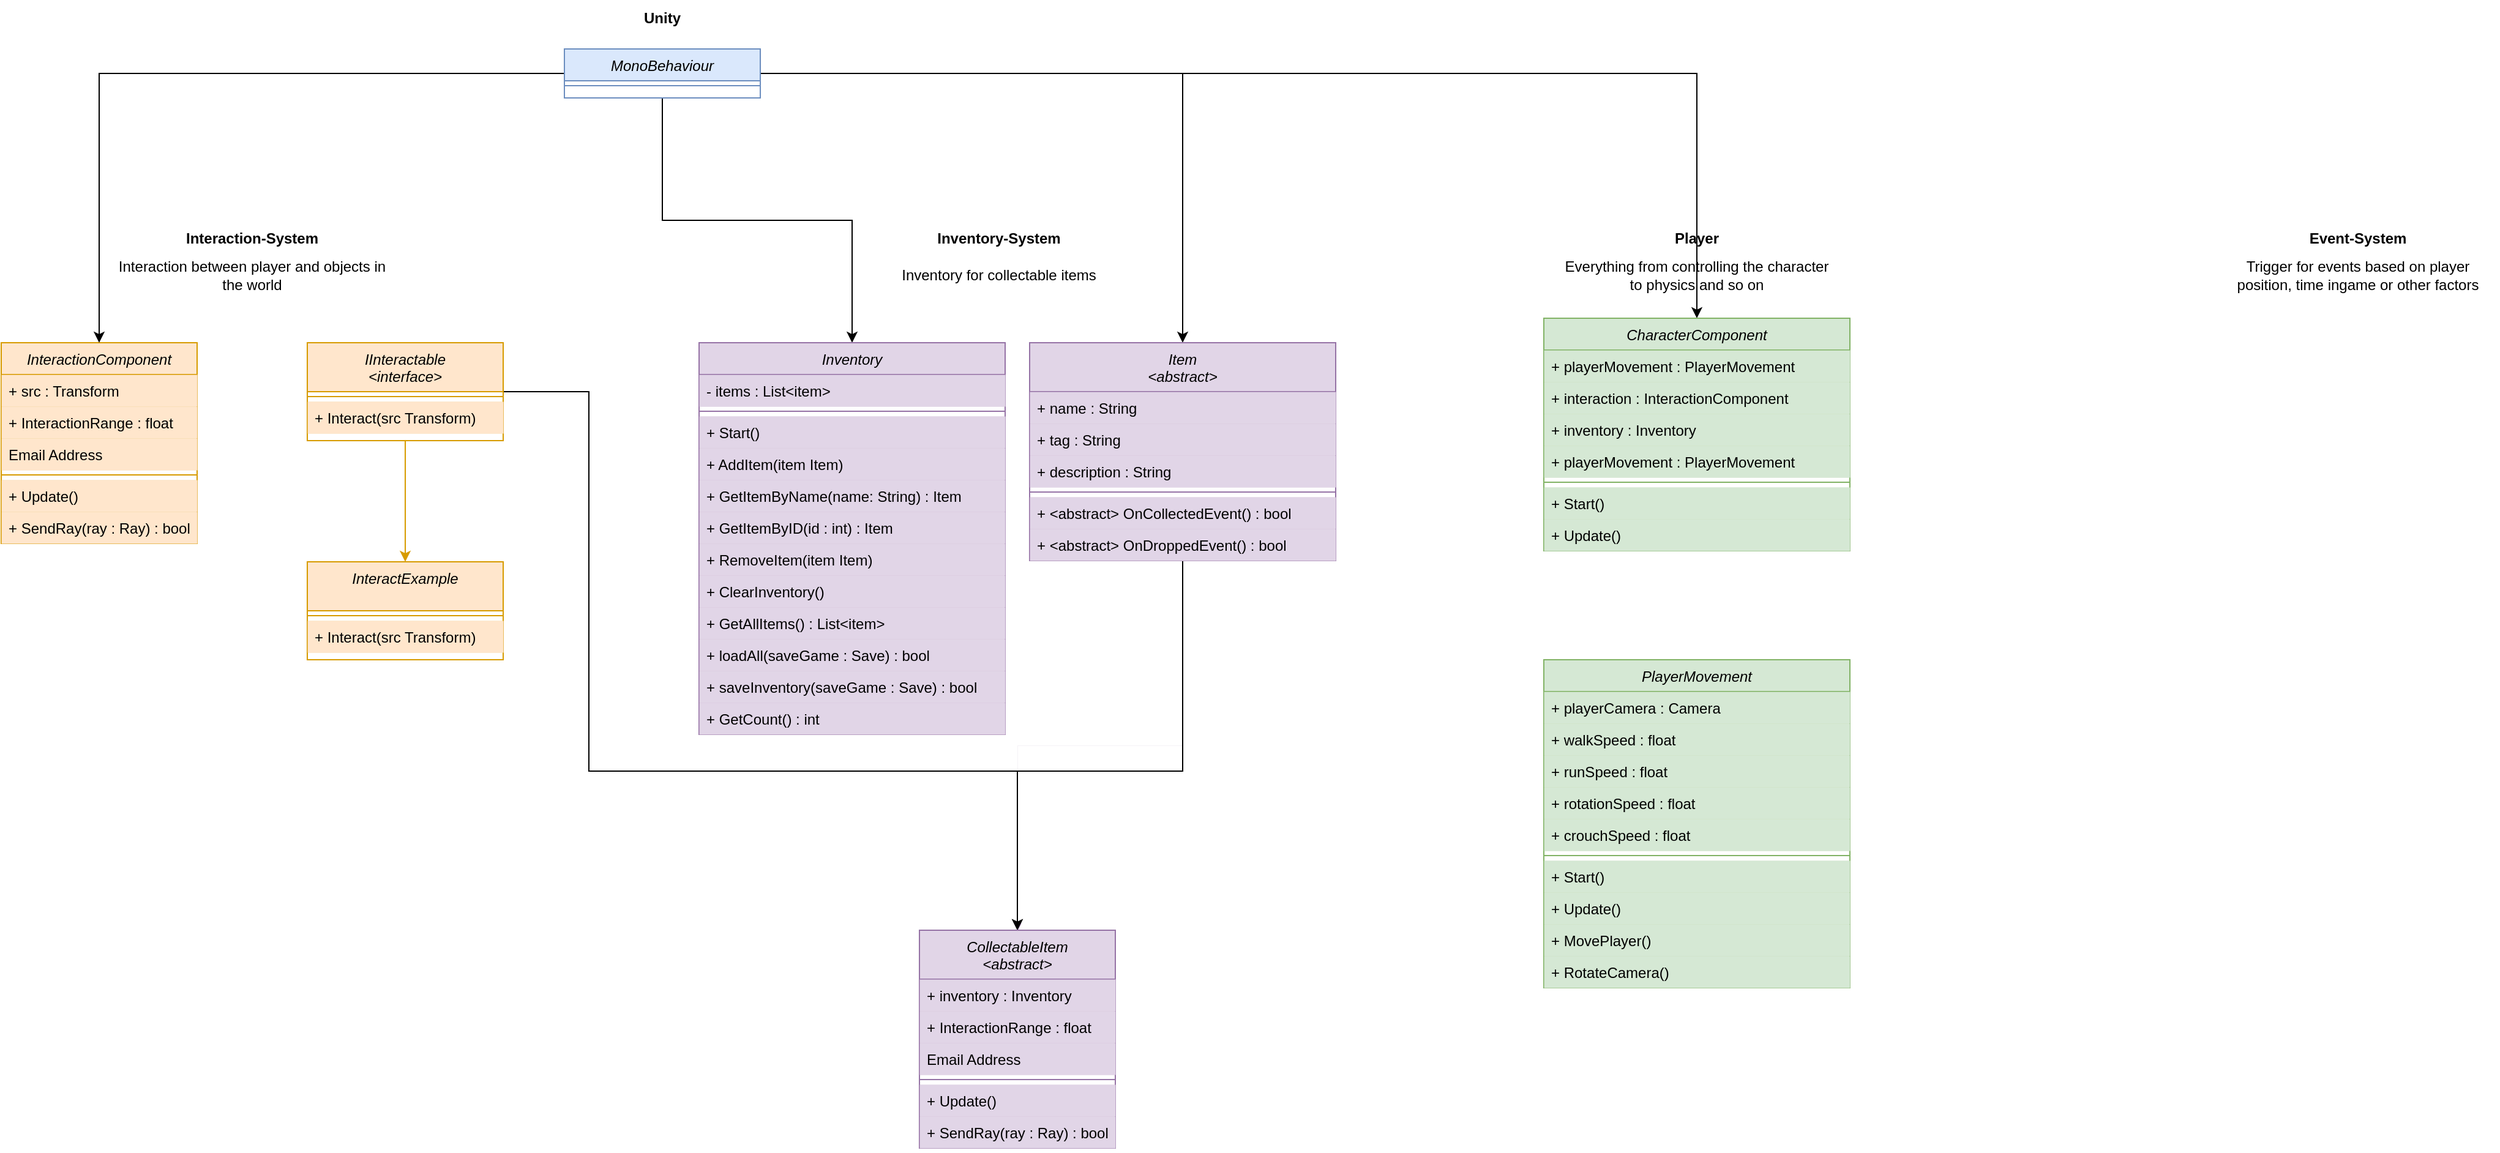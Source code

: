 <mxfile version="24.4.13" type="device">
  <diagram id="C5RBs43oDa-KdzZeNtuy" name="Page-1">
    <mxGraphModel dx="1672" dy="983" grid="1" gridSize="10" guides="1" tooltips="1" connect="1" arrows="1" fold="1" page="1" pageScale="1" pageWidth="827" pageHeight="1169" math="0" shadow="0">
      <root>
        <mxCell id="WIyWlLk6GJQsqaUBKTNV-0" />
        <mxCell id="WIyWlLk6GJQsqaUBKTNV-1" parent="WIyWlLk6GJQsqaUBKTNV-0" />
        <mxCell id="OHMmMJUJzhCGPTBA_zFM-0" value="InteractionComponent" style="swimlane;fontStyle=2;align=center;verticalAlign=top;childLayout=stackLayout;horizontal=1;startSize=26;horizontalStack=0;resizeParent=1;resizeLast=0;collapsible=1;marginBottom=0;rounded=0;shadow=0;strokeWidth=1;fillColor=#ffe6cc;strokeColor=#d79b00;" vertex="1" parent="WIyWlLk6GJQsqaUBKTNV-1">
          <mxGeometry x="70" y="910" width="160" height="164" as="geometry">
            <mxRectangle x="230" y="140" width="160" height="26" as="alternateBounds" />
          </mxGeometry>
        </mxCell>
        <mxCell id="OHMmMJUJzhCGPTBA_zFM-1" value="+ src : Transform" style="text;align=left;verticalAlign=top;spacingLeft=4;spacingRight=4;overflow=hidden;rotatable=0;points=[[0,0.5],[1,0.5]];portConstraint=eastwest;fillColor=#ffe6cc;strokeColor=#d79b00;strokeWidth=0;" vertex="1" parent="OHMmMJUJzhCGPTBA_zFM-0">
          <mxGeometry y="26" width="160" height="26" as="geometry" />
        </mxCell>
        <mxCell id="OHMmMJUJzhCGPTBA_zFM-2" value="+ InteractionRange : float" style="text;align=left;verticalAlign=top;spacingLeft=4;spacingRight=4;overflow=hidden;rotatable=0;points=[[0,0.5],[1,0.5]];portConstraint=eastwest;rounded=0;shadow=0;html=0;fillColor=#ffe6cc;strokeColor=#d79b00;strokeWidth=0;" vertex="1" parent="OHMmMJUJzhCGPTBA_zFM-0">
          <mxGeometry y="52" width="160" height="26" as="geometry" />
        </mxCell>
        <mxCell id="OHMmMJUJzhCGPTBA_zFM-3" value="Email Address" style="text;align=left;verticalAlign=top;spacingLeft=4;spacingRight=4;overflow=hidden;rotatable=0;points=[[0,0.5],[1,0.5]];portConstraint=eastwest;rounded=0;shadow=0;html=0;fillColor=#ffe6cc;strokeColor=#d79b00;strokeWidth=0;" vertex="1" parent="OHMmMJUJzhCGPTBA_zFM-0">
          <mxGeometry y="78" width="160" height="26" as="geometry" />
        </mxCell>
        <mxCell id="OHMmMJUJzhCGPTBA_zFM-4" value="" style="line;html=1;strokeWidth=1;align=left;verticalAlign=middle;spacingTop=-1;spacingLeft=3;spacingRight=3;rotatable=0;labelPosition=right;points=[];portConstraint=eastwest;fillColor=#ffe6cc;strokeColor=#d79b00;" vertex="1" parent="OHMmMJUJzhCGPTBA_zFM-0">
          <mxGeometry y="104" width="160" height="8" as="geometry" />
        </mxCell>
        <mxCell id="OHMmMJUJzhCGPTBA_zFM-5" value="+ Update()" style="text;align=left;verticalAlign=top;spacingLeft=4;spacingRight=4;overflow=hidden;rotatable=0;points=[[0,0.5],[1,0.5]];portConstraint=eastwest;fillColor=#ffe6cc;strokeColor=#d79b00;strokeWidth=0;" vertex="1" parent="OHMmMJUJzhCGPTBA_zFM-0">
          <mxGeometry y="112" width="160" height="26" as="geometry" />
        </mxCell>
        <mxCell id="OHMmMJUJzhCGPTBA_zFM-7" value="+ SendRay(ray : Ray) : bool" style="text;align=left;verticalAlign=top;spacingLeft=4;spacingRight=4;overflow=hidden;rotatable=0;points=[[0,0.5],[1,0.5]];portConstraint=eastwest;fillColor=#ffe6cc;strokeColor=#d79b00;strokeWidth=0;" vertex="1" parent="OHMmMJUJzhCGPTBA_zFM-0">
          <mxGeometry y="138" width="160" height="26" as="geometry" />
        </mxCell>
        <mxCell id="OHMmMJUJzhCGPTBA_zFM-6" value="Interaction-System" style="text;html=1;align=center;verticalAlign=middle;whiteSpace=wrap;rounded=0;fontStyle=1" vertex="1" parent="WIyWlLk6GJQsqaUBKTNV-1">
          <mxGeometry x="190" y="810" width="170" height="30" as="geometry" />
        </mxCell>
        <mxCell id="OHMmMJUJzhCGPTBA_zFM-15" style="edgeStyle=orthogonalEdgeStyle;rounded=0;orthogonalLoop=1;jettySize=auto;html=1;" edge="1" parent="WIyWlLk6GJQsqaUBKTNV-1" source="OHMmMJUJzhCGPTBA_zFM-8" target="OHMmMJUJzhCGPTBA_zFM-0">
          <mxGeometry relative="1" as="geometry" />
        </mxCell>
        <mxCell id="OHMmMJUJzhCGPTBA_zFM-50" style="edgeStyle=orthogonalEdgeStyle;rounded=0;orthogonalLoop=1;jettySize=auto;html=1;" edge="1" parent="WIyWlLk6GJQsqaUBKTNV-1" source="OHMmMJUJzhCGPTBA_zFM-8" target="OHMmMJUJzhCGPTBA_zFM-29">
          <mxGeometry relative="1" as="geometry" />
        </mxCell>
        <mxCell id="OHMmMJUJzhCGPTBA_zFM-61" style="edgeStyle=orthogonalEdgeStyle;rounded=0;orthogonalLoop=1;jettySize=auto;html=1;" edge="1" parent="WIyWlLk6GJQsqaUBKTNV-1" source="OHMmMJUJzhCGPTBA_zFM-8" target="OHMmMJUJzhCGPTBA_zFM-36">
          <mxGeometry relative="1" as="geometry" />
        </mxCell>
        <mxCell id="OHMmMJUJzhCGPTBA_zFM-85" style="edgeStyle=orthogonalEdgeStyle;rounded=0;orthogonalLoop=1;jettySize=auto;html=1;" edge="1" parent="WIyWlLk6GJQsqaUBKTNV-1" source="OHMmMJUJzhCGPTBA_zFM-8" target="OHMmMJUJzhCGPTBA_zFM-69">
          <mxGeometry relative="1" as="geometry" />
        </mxCell>
        <mxCell id="OHMmMJUJzhCGPTBA_zFM-8" value="MonoBehaviour" style="swimlane;fontStyle=2;align=center;verticalAlign=top;childLayout=stackLayout;horizontal=1;startSize=26;horizontalStack=0;resizeParent=1;resizeLast=0;collapsible=1;marginBottom=0;rounded=0;shadow=0;strokeWidth=1;fillColor=#dae8fc;strokeColor=#6c8ebf;" vertex="1" parent="WIyWlLk6GJQsqaUBKTNV-1">
          <mxGeometry x="530" y="670" width="160" height="40" as="geometry">
            <mxRectangle x="230" y="140" width="160" height="26" as="alternateBounds" />
          </mxGeometry>
        </mxCell>
        <mxCell id="OHMmMJUJzhCGPTBA_zFM-12" value="" style="line;html=1;strokeWidth=1;align=left;verticalAlign=middle;spacingTop=-1;spacingLeft=3;spacingRight=3;rotatable=0;labelPosition=right;points=[];portConstraint=eastwest;fillColor=#dae8fc;strokeColor=#6c8ebf;" vertex="1" parent="OHMmMJUJzhCGPTBA_zFM-8">
          <mxGeometry y="26" width="160" height="8" as="geometry" />
        </mxCell>
        <mxCell id="OHMmMJUJzhCGPTBA_zFM-27" style="edgeStyle=orthogonalEdgeStyle;rounded=0;orthogonalLoop=1;jettySize=auto;html=1;entryX=0.5;entryY=0;entryDx=0;entryDy=0;fillColor=#ffe6cc;strokeColor=#d79b00;strokeWidth=1;" edge="1" parent="WIyWlLk6GJQsqaUBKTNV-1" source="OHMmMJUJzhCGPTBA_zFM-16" target="OHMmMJUJzhCGPTBA_zFM-24">
          <mxGeometry relative="1" as="geometry" />
        </mxCell>
        <mxCell id="OHMmMJUJzhCGPTBA_zFM-60" style="edgeStyle=orthogonalEdgeStyle;rounded=0;orthogonalLoop=1;jettySize=auto;html=1;" edge="1" parent="WIyWlLk6GJQsqaUBKTNV-1" source="OHMmMJUJzhCGPTBA_zFM-16" target="OHMmMJUJzhCGPTBA_zFM-43">
          <mxGeometry relative="1" as="geometry">
            <Array as="points">
              <mxPoint x="550" y="950" />
              <mxPoint x="550" y="1260" />
              <mxPoint x="900" y="1260" />
            </Array>
          </mxGeometry>
        </mxCell>
        <mxCell id="OHMmMJUJzhCGPTBA_zFM-16" value="IInteractable&#xa;&lt;interface&gt;" style="swimlane;fontStyle=2;align=center;verticalAlign=top;childLayout=stackLayout;horizontal=1;startSize=40;horizontalStack=0;resizeParent=1;resizeLast=0;collapsible=1;marginBottom=0;rounded=0;shadow=0;strokeWidth=1;fillColor=#ffe6cc;strokeColor=#d79b00;" vertex="1" parent="WIyWlLk6GJQsqaUBKTNV-1">
          <mxGeometry x="320" y="910" width="160" height="80" as="geometry">
            <mxRectangle x="230" y="140" width="160" height="26" as="alternateBounds" />
          </mxGeometry>
        </mxCell>
        <mxCell id="OHMmMJUJzhCGPTBA_zFM-20" value="" style="line;html=1;strokeWidth=1;align=left;verticalAlign=middle;spacingTop=-1;spacingLeft=3;spacingRight=3;rotatable=0;labelPosition=right;points=[];portConstraint=eastwest;fillColor=#ffe6cc;strokeColor=#d79b00;" vertex="1" parent="OHMmMJUJzhCGPTBA_zFM-16">
          <mxGeometry y="40" width="160" height="8" as="geometry" />
        </mxCell>
        <mxCell id="OHMmMJUJzhCGPTBA_zFM-21" value="+ Interact(src Transform)" style="text;align=left;verticalAlign=top;spacingLeft=4;spacingRight=4;overflow=hidden;rotatable=0;points=[[0,0.5],[1,0.5]];portConstraint=eastwest;fillColor=#ffe6cc;strokeColor=#d79b00;strokeWidth=0;" vertex="1" parent="OHMmMJUJzhCGPTBA_zFM-16">
          <mxGeometry y="48" width="160" height="26" as="geometry" />
        </mxCell>
        <mxCell id="OHMmMJUJzhCGPTBA_zFM-24" value="InteractExample&#xa;" style="swimlane;fontStyle=2;align=center;verticalAlign=top;childLayout=stackLayout;horizontal=1;startSize=40;horizontalStack=0;resizeParent=1;resizeLast=0;collapsible=1;marginBottom=0;rounded=0;shadow=0;strokeWidth=1;fillColor=#ffe6cc;strokeColor=#d79b00;" vertex="1" parent="WIyWlLk6GJQsqaUBKTNV-1">
          <mxGeometry x="320" y="1089" width="160" height="80" as="geometry">
            <mxRectangle x="230" y="140" width="160" height="26" as="alternateBounds" />
          </mxGeometry>
        </mxCell>
        <mxCell id="OHMmMJUJzhCGPTBA_zFM-25" value="" style="line;html=1;strokeWidth=1;align=left;verticalAlign=middle;spacingTop=-1;spacingLeft=3;spacingRight=3;rotatable=0;labelPosition=right;points=[];portConstraint=eastwest;fillColor=#ffe6cc;strokeColor=#d79b00;" vertex="1" parent="OHMmMJUJzhCGPTBA_zFM-24">
          <mxGeometry y="40" width="160" height="8" as="geometry" />
        </mxCell>
        <mxCell id="OHMmMJUJzhCGPTBA_zFM-26" value="+ Interact(src Transform)" style="text;align=left;verticalAlign=top;spacingLeft=4;spacingRight=4;overflow=hidden;rotatable=0;points=[[0,0.5],[1,0.5]];portConstraint=eastwest;fillColor=#ffe6cc;strokeColor=#d79b00;strokeWidth=0;" vertex="1" parent="OHMmMJUJzhCGPTBA_zFM-24">
          <mxGeometry y="48" width="160" height="26" as="geometry" />
        </mxCell>
        <mxCell id="OHMmMJUJzhCGPTBA_zFM-28" value="Inventory-System" style="text;html=1;align=center;verticalAlign=middle;whiteSpace=wrap;rounded=0;fontStyle=1" vertex="1" parent="WIyWlLk6GJQsqaUBKTNV-1">
          <mxGeometry x="800" y="810" width="170" height="30" as="geometry" />
        </mxCell>
        <mxCell id="OHMmMJUJzhCGPTBA_zFM-29" value="Inventory" style="swimlane;fontStyle=2;align=center;verticalAlign=top;childLayout=stackLayout;horizontal=1;startSize=26;horizontalStack=0;resizeParent=1;resizeLast=0;collapsible=1;marginBottom=0;rounded=0;shadow=0;strokeWidth=1;fillColor=#e1d5e7;strokeColor=#9673a6;" vertex="1" parent="WIyWlLk6GJQsqaUBKTNV-1">
          <mxGeometry x="640" y="910" width="250" height="320" as="geometry">
            <mxRectangle x="230" y="140" width="160" height="26" as="alternateBounds" />
          </mxGeometry>
        </mxCell>
        <mxCell id="OHMmMJUJzhCGPTBA_zFM-30" value="- items : List&lt;item&gt;" style="text;align=left;verticalAlign=top;spacingLeft=4;spacingRight=4;overflow=hidden;rotatable=0;points=[[0,0.5],[1,0.5]];portConstraint=eastwest;fillColor=#e1d5e7;strokeColor=#9673a6;strokeWidth=0;" vertex="1" parent="OHMmMJUJzhCGPTBA_zFM-29">
          <mxGeometry y="26" width="250" height="26" as="geometry" />
        </mxCell>
        <mxCell id="OHMmMJUJzhCGPTBA_zFM-33" value="" style="line;html=1;strokeWidth=1;align=left;verticalAlign=middle;spacingTop=-1;spacingLeft=3;spacingRight=3;rotatable=0;labelPosition=right;points=[];portConstraint=eastwest;fillColor=#e1d5e7;strokeColor=#9673a6;" vertex="1" parent="OHMmMJUJzhCGPTBA_zFM-29">
          <mxGeometry y="52" width="250" height="8" as="geometry" />
        </mxCell>
        <mxCell id="OHMmMJUJzhCGPTBA_zFM-34" value="+ Start()" style="text;align=left;verticalAlign=top;spacingLeft=4;spacingRight=4;overflow=hidden;rotatable=0;points=[[0,0.5],[1,0.5]];portConstraint=eastwest;fillColor=#e1d5e7;strokeColor=#9673a6;strokeWidth=0;" vertex="1" parent="OHMmMJUJzhCGPTBA_zFM-29">
          <mxGeometry y="60" width="250" height="26" as="geometry" />
        </mxCell>
        <mxCell id="OHMmMJUJzhCGPTBA_zFM-35" value="+ AddItem(item Item)" style="text;align=left;verticalAlign=top;spacingLeft=4;spacingRight=4;overflow=hidden;rotatable=0;points=[[0,0.5],[1,0.5]];portConstraint=eastwest;fillColor=#e1d5e7;strokeColor=#9673a6;strokeWidth=0;" vertex="1" parent="OHMmMJUJzhCGPTBA_zFM-29">
          <mxGeometry y="86" width="250" height="26" as="geometry" />
        </mxCell>
        <mxCell id="OHMmMJUJzhCGPTBA_zFM-56" value="+ GetItemByName(name: String) : Item" style="text;align=left;verticalAlign=top;spacingLeft=4;spacingRight=4;overflow=hidden;rotatable=0;points=[[0,0.5],[1,0.5]];portConstraint=eastwest;fillColor=#e1d5e7;strokeColor=#9673a6;strokeWidth=0;" vertex="1" parent="OHMmMJUJzhCGPTBA_zFM-29">
          <mxGeometry y="112" width="250" height="26" as="geometry" />
        </mxCell>
        <mxCell id="OHMmMJUJzhCGPTBA_zFM-57" value="+ GetItemByID(id : int) : Item" style="text;align=left;verticalAlign=top;spacingLeft=4;spacingRight=4;overflow=hidden;rotatable=0;points=[[0,0.5],[1,0.5]];portConstraint=eastwest;fillColor=#e1d5e7;strokeColor=#9673a6;strokeWidth=0;" vertex="1" parent="OHMmMJUJzhCGPTBA_zFM-29">
          <mxGeometry y="138" width="250" height="26" as="geometry" />
        </mxCell>
        <mxCell id="OHMmMJUJzhCGPTBA_zFM-51" value="+ RemoveItem(item Item)" style="text;align=left;verticalAlign=top;spacingLeft=4;spacingRight=4;overflow=hidden;rotatable=0;points=[[0,0.5],[1,0.5]];portConstraint=eastwest;fillColor=#e1d5e7;strokeColor=#9673a6;strokeWidth=0;" vertex="1" parent="OHMmMJUJzhCGPTBA_zFM-29">
          <mxGeometry y="164" width="250" height="26" as="geometry" />
        </mxCell>
        <mxCell id="OHMmMJUJzhCGPTBA_zFM-53" value="+ ClearInventory()" style="text;align=left;verticalAlign=top;spacingLeft=4;spacingRight=4;overflow=hidden;rotatable=0;points=[[0,0.5],[1,0.5]];portConstraint=eastwest;fillColor=#e1d5e7;strokeColor=#9673a6;strokeWidth=0;" vertex="1" parent="OHMmMJUJzhCGPTBA_zFM-29">
          <mxGeometry y="190" width="250" height="26" as="geometry" />
        </mxCell>
        <mxCell id="OHMmMJUJzhCGPTBA_zFM-54" value="+ GetAllItems() : List&lt;item&gt;" style="text;align=left;verticalAlign=top;spacingLeft=4;spacingRight=4;overflow=hidden;rotatable=0;points=[[0,0.5],[1,0.5]];portConstraint=eastwest;fillColor=#e1d5e7;strokeColor=#9673a6;strokeWidth=0;" vertex="1" parent="OHMmMJUJzhCGPTBA_zFM-29">
          <mxGeometry y="216" width="250" height="26" as="geometry" />
        </mxCell>
        <mxCell id="OHMmMJUJzhCGPTBA_zFM-55" value="+ loadAll(saveGame : Save) : bool" style="text;align=left;verticalAlign=top;spacingLeft=4;spacingRight=4;overflow=hidden;rotatable=0;points=[[0,0.5],[1,0.5]];portConstraint=eastwest;fillColor=#e1d5e7;strokeColor=#9673a6;strokeWidth=0;" vertex="1" parent="OHMmMJUJzhCGPTBA_zFM-29">
          <mxGeometry y="242" width="250" height="26" as="geometry" />
        </mxCell>
        <mxCell id="OHMmMJUJzhCGPTBA_zFM-58" value="+ saveInventory(saveGame : Save) : bool" style="text;align=left;verticalAlign=top;spacingLeft=4;spacingRight=4;overflow=hidden;rotatable=0;points=[[0,0.5],[1,0.5]];portConstraint=eastwest;fillColor=#e1d5e7;strokeColor=#9673a6;strokeWidth=0;" vertex="1" parent="OHMmMJUJzhCGPTBA_zFM-29">
          <mxGeometry y="268" width="250" height="26" as="geometry" />
        </mxCell>
        <mxCell id="OHMmMJUJzhCGPTBA_zFM-52" value="+ GetCount() : int" style="text;align=left;verticalAlign=top;spacingLeft=4;spacingRight=4;overflow=hidden;rotatable=0;points=[[0,0.5],[1,0.5]];portConstraint=eastwest;fillColor=#e1d5e7;strokeColor=#9673a6;strokeWidth=0;" vertex="1" parent="OHMmMJUJzhCGPTBA_zFM-29">
          <mxGeometry y="294" width="250" height="26" as="geometry" />
        </mxCell>
        <mxCell id="OHMmMJUJzhCGPTBA_zFM-59" style="edgeStyle=orthogonalEdgeStyle;rounded=0;orthogonalLoop=1;jettySize=auto;html=1;entryX=0.5;entryY=0;entryDx=0;entryDy=0;fillColor=#e1d5e7;strokeColor=#9673a6;strokeWidth=0;" edge="1" parent="WIyWlLk6GJQsqaUBKTNV-1" source="OHMmMJUJzhCGPTBA_zFM-36" target="OHMmMJUJzhCGPTBA_zFM-43">
          <mxGeometry relative="1" as="geometry" />
        </mxCell>
        <mxCell id="OHMmMJUJzhCGPTBA_zFM-94" style="edgeStyle=orthogonalEdgeStyle;rounded=0;orthogonalLoop=1;jettySize=auto;html=1;" edge="1" parent="WIyWlLk6GJQsqaUBKTNV-1" source="OHMmMJUJzhCGPTBA_zFM-36" target="OHMmMJUJzhCGPTBA_zFM-43">
          <mxGeometry relative="1" as="geometry">
            <Array as="points">
              <mxPoint x="1035" y="1260" />
              <mxPoint x="900" y="1260" />
            </Array>
          </mxGeometry>
        </mxCell>
        <mxCell id="OHMmMJUJzhCGPTBA_zFM-36" value="Item&#xa;&lt;abstract&gt;" style="swimlane;fontStyle=2;align=center;verticalAlign=top;childLayout=stackLayout;horizontal=1;startSize=40;horizontalStack=0;resizeParent=1;resizeLast=0;collapsible=1;marginBottom=0;rounded=0;shadow=0;strokeWidth=1;fillColor=#e1d5e7;strokeColor=#9673a6;" vertex="1" parent="WIyWlLk6GJQsqaUBKTNV-1">
          <mxGeometry x="910" y="910" width="250" height="178" as="geometry">
            <mxRectangle x="230" y="140" width="160" height="26" as="alternateBounds" />
          </mxGeometry>
        </mxCell>
        <mxCell id="OHMmMJUJzhCGPTBA_zFM-37" value="+ name : String" style="text;align=left;verticalAlign=top;spacingLeft=4;spacingRight=4;overflow=hidden;rotatable=0;points=[[0,0.5],[1,0.5]];portConstraint=eastwest;fillColor=#e1d5e7;strokeColor=#9673a6;strokeWidth=0;" vertex="1" parent="OHMmMJUJzhCGPTBA_zFM-36">
          <mxGeometry y="40" width="250" height="26" as="geometry" />
        </mxCell>
        <mxCell id="OHMmMJUJzhCGPTBA_zFM-38" value="+ tag : String" style="text;align=left;verticalAlign=top;spacingLeft=4;spacingRight=4;overflow=hidden;rotatable=0;points=[[0,0.5],[1,0.5]];portConstraint=eastwest;rounded=0;shadow=0;html=0;fillColor=#e1d5e7;strokeColor=#9673a6;strokeWidth=0;" vertex="1" parent="OHMmMJUJzhCGPTBA_zFM-36">
          <mxGeometry y="66" width="250" height="26" as="geometry" />
        </mxCell>
        <mxCell id="OHMmMJUJzhCGPTBA_zFM-39" value="+ description : String" style="text;align=left;verticalAlign=top;spacingLeft=4;spacingRight=4;overflow=hidden;rotatable=0;points=[[0,0.5],[1,0.5]];portConstraint=eastwest;rounded=0;shadow=0;html=0;fillColor=#e1d5e7;strokeColor=#9673a6;strokeWidth=0;" vertex="1" parent="OHMmMJUJzhCGPTBA_zFM-36">
          <mxGeometry y="92" width="250" height="26" as="geometry" />
        </mxCell>
        <mxCell id="OHMmMJUJzhCGPTBA_zFM-40" value="" style="line;html=1;strokeWidth=1;align=left;verticalAlign=middle;spacingTop=-1;spacingLeft=3;spacingRight=3;rotatable=0;labelPosition=right;points=[];portConstraint=eastwest;fillColor=#e1d5e7;strokeColor=#9673a6;" vertex="1" parent="OHMmMJUJzhCGPTBA_zFM-36">
          <mxGeometry y="118" width="250" height="8" as="geometry" />
        </mxCell>
        <mxCell id="OHMmMJUJzhCGPTBA_zFM-41" value="+ &lt;abstract&gt; OnCollectedEvent() : bool" style="text;align=left;verticalAlign=top;spacingLeft=4;spacingRight=4;overflow=hidden;rotatable=0;points=[[0,0.5],[1,0.5]];portConstraint=eastwest;fillColor=#e1d5e7;strokeColor=#9673a6;strokeWidth=0;" vertex="1" parent="OHMmMJUJzhCGPTBA_zFM-36">
          <mxGeometry y="126" width="250" height="26" as="geometry" />
        </mxCell>
        <mxCell id="OHMmMJUJzhCGPTBA_zFM-42" value="+ &lt;abstract&gt; OnDroppedEvent() : bool" style="text;align=left;verticalAlign=top;spacingLeft=4;spacingRight=4;overflow=hidden;rotatable=0;points=[[0,0.5],[1,0.5]];portConstraint=eastwest;fillColor=#e1d5e7;strokeColor=#9673a6;strokeWidth=0;" vertex="1" parent="OHMmMJUJzhCGPTBA_zFM-36">
          <mxGeometry y="152" width="250" height="26" as="geometry" />
        </mxCell>
        <mxCell id="OHMmMJUJzhCGPTBA_zFM-43" value="CollectableItem&#xa;&lt;abstract&gt;" style="swimlane;fontStyle=2;align=center;verticalAlign=top;childLayout=stackLayout;horizontal=1;startSize=40;horizontalStack=0;resizeParent=1;resizeLast=0;collapsible=1;marginBottom=0;rounded=0;shadow=0;strokeWidth=1;fillColor=#e1d5e7;strokeColor=#9673a6;" vertex="1" parent="WIyWlLk6GJQsqaUBKTNV-1">
          <mxGeometry x="820" y="1390" width="160" height="178" as="geometry">
            <mxRectangle x="230" y="140" width="160" height="26" as="alternateBounds" />
          </mxGeometry>
        </mxCell>
        <mxCell id="OHMmMJUJzhCGPTBA_zFM-44" value="+ inventory : Inventory" style="text;align=left;verticalAlign=top;spacingLeft=4;spacingRight=4;overflow=hidden;rotatable=0;points=[[0,0.5],[1,0.5]];portConstraint=eastwest;fillColor=#e1d5e7;strokeColor=#9673a6;strokeWidth=0;" vertex="1" parent="OHMmMJUJzhCGPTBA_zFM-43">
          <mxGeometry y="40" width="160" height="26" as="geometry" />
        </mxCell>
        <mxCell id="OHMmMJUJzhCGPTBA_zFM-45" value="+ InteractionRange : float" style="text;align=left;verticalAlign=top;spacingLeft=4;spacingRight=4;overflow=hidden;rotatable=0;points=[[0,0.5],[1,0.5]];portConstraint=eastwest;rounded=0;shadow=0;html=0;fillColor=#e1d5e7;strokeColor=#9673a6;strokeWidth=0;" vertex="1" parent="OHMmMJUJzhCGPTBA_zFM-43">
          <mxGeometry y="66" width="160" height="26" as="geometry" />
        </mxCell>
        <mxCell id="OHMmMJUJzhCGPTBA_zFM-46" value="Email Address" style="text;align=left;verticalAlign=top;spacingLeft=4;spacingRight=4;overflow=hidden;rotatable=0;points=[[0,0.5],[1,0.5]];portConstraint=eastwest;rounded=0;shadow=0;html=0;fillColor=#e1d5e7;strokeColor=#9673a6;strokeWidth=0;" vertex="1" parent="OHMmMJUJzhCGPTBA_zFM-43">
          <mxGeometry y="92" width="160" height="26" as="geometry" />
        </mxCell>
        <mxCell id="OHMmMJUJzhCGPTBA_zFM-47" value="" style="line;html=1;strokeWidth=1;align=left;verticalAlign=middle;spacingTop=-1;spacingLeft=3;spacingRight=3;rotatable=0;labelPosition=right;points=[];portConstraint=eastwest;fillColor=#e1d5e7;strokeColor=#9673a6;" vertex="1" parent="OHMmMJUJzhCGPTBA_zFM-43">
          <mxGeometry y="118" width="160" height="8" as="geometry" />
        </mxCell>
        <mxCell id="OHMmMJUJzhCGPTBA_zFM-48" value="+ Update()" style="text;align=left;verticalAlign=top;spacingLeft=4;spacingRight=4;overflow=hidden;rotatable=0;points=[[0,0.5],[1,0.5]];portConstraint=eastwest;fillColor=#e1d5e7;strokeColor=#9673a6;strokeWidth=0;" vertex="1" parent="OHMmMJUJzhCGPTBA_zFM-43">
          <mxGeometry y="126" width="160" height="26" as="geometry" />
        </mxCell>
        <mxCell id="OHMmMJUJzhCGPTBA_zFM-49" value="+ SendRay(ray : Ray) : bool" style="text;align=left;verticalAlign=top;spacingLeft=4;spacingRight=4;overflow=hidden;rotatable=0;points=[[0,0.5],[1,0.5]];portConstraint=eastwest;fillColor=#e1d5e7;strokeColor=#9673a6;strokeWidth=0;" vertex="1" parent="OHMmMJUJzhCGPTBA_zFM-43">
          <mxGeometry y="152" width="160" height="26" as="geometry" />
        </mxCell>
        <mxCell id="OHMmMJUJzhCGPTBA_zFM-62" value="Event-System" style="text;html=1;align=center;verticalAlign=middle;whiteSpace=wrap;rounded=0;fontStyle=1" vertex="1" parent="WIyWlLk6GJQsqaUBKTNV-1">
          <mxGeometry x="1910" y="810" width="170" height="30" as="geometry" />
        </mxCell>
        <mxCell id="OHMmMJUJzhCGPTBA_zFM-63" value="Interaction between player and objects in the world" style="text;html=1;align=center;verticalAlign=middle;whiteSpace=wrap;rounded=0;" vertex="1" parent="WIyWlLk6GJQsqaUBKTNV-1">
          <mxGeometry x="160" y="840" width="230" height="30" as="geometry" />
        </mxCell>
        <mxCell id="OHMmMJUJzhCGPTBA_zFM-64" value="Inventory for collectable items" style="text;html=1;align=center;verticalAlign=middle;whiteSpace=wrap;rounded=0;" vertex="1" parent="WIyWlLk6GJQsqaUBKTNV-1">
          <mxGeometry x="770" y="840" width="230" height="30" as="geometry" />
        </mxCell>
        <mxCell id="OHMmMJUJzhCGPTBA_zFM-65" value="Trigger for events based on player position, time ingame or other factors" style="text;html=1;align=center;verticalAlign=middle;whiteSpace=wrap;rounded=0;" vertex="1" parent="WIyWlLk6GJQsqaUBKTNV-1">
          <mxGeometry x="1880" y="840" width="230" height="30" as="geometry" />
        </mxCell>
        <mxCell id="OHMmMJUJzhCGPTBA_zFM-66" value="Unity" style="text;html=1;align=center;verticalAlign=middle;whiteSpace=wrap;rounded=0;fontStyle=1" vertex="1" parent="WIyWlLk6GJQsqaUBKTNV-1">
          <mxGeometry x="525" y="630" width="170" height="30" as="geometry" />
        </mxCell>
        <mxCell id="OHMmMJUJzhCGPTBA_zFM-67" value="Player" style="text;html=1;align=center;verticalAlign=middle;whiteSpace=wrap;rounded=0;fontStyle=1" vertex="1" parent="WIyWlLk6GJQsqaUBKTNV-1">
          <mxGeometry x="1370" y="810" width="170" height="30" as="geometry" />
        </mxCell>
        <mxCell id="OHMmMJUJzhCGPTBA_zFM-68" value="Everything from controlling the character to physics and so on" style="text;html=1;align=center;verticalAlign=middle;whiteSpace=wrap;rounded=0;" vertex="1" parent="WIyWlLk6GJQsqaUBKTNV-1">
          <mxGeometry x="1340" y="840" width="230" height="30" as="geometry" />
        </mxCell>
        <mxCell id="OHMmMJUJzhCGPTBA_zFM-69" value="CharacterComponent" style="swimlane;fontStyle=2;align=center;verticalAlign=top;childLayout=stackLayout;horizontal=1;startSize=26;horizontalStack=0;resizeParent=1;resizeLast=0;collapsible=1;marginBottom=0;rounded=0;shadow=0;strokeWidth=1;fillColor=#d5e8d4;strokeColor=#82b366;" vertex="1" parent="WIyWlLk6GJQsqaUBKTNV-1">
          <mxGeometry x="1330" y="890" width="250" height="190" as="geometry">
            <mxRectangle x="230" y="140" width="160" height="26" as="alternateBounds" />
          </mxGeometry>
        </mxCell>
        <mxCell id="OHMmMJUJzhCGPTBA_zFM-70" value="+ playerMovement : PlayerMovement" style="text;align=left;verticalAlign=top;spacingLeft=4;spacingRight=4;overflow=hidden;rotatable=0;points=[[0,0.5],[1,0.5]];portConstraint=eastwest;fillColor=#d5e8d4;strokeColor=#82b366;strokeWidth=0;" vertex="1" parent="OHMmMJUJzhCGPTBA_zFM-69">
          <mxGeometry y="26" width="250" height="26" as="geometry" />
        </mxCell>
        <mxCell id="OHMmMJUJzhCGPTBA_zFM-83" value="+ interaction : InteractionComponent" style="text;align=left;verticalAlign=top;spacingLeft=4;spacingRight=4;overflow=hidden;rotatable=0;points=[[0,0.5],[1,0.5]];portConstraint=eastwest;fillColor=#d5e8d4;strokeColor=#82b366;strokeWidth=0;" vertex="1" parent="OHMmMJUJzhCGPTBA_zFM-69">
          <mxGeometry y="52" width="250" height="26" as="geometry" />
        </mxCell>
        <mxCell id="OHMmMJUJzhCGPTBA_zFM-84" value="+ inventory : Inventory" style="text;align=left;verticalAlign=top;spacingLeft=4;spacingRight=4;overflow=hidden;rotatable=0;points=[[0,0.5],[1,0.5]];portConstraint=eastwest;fillColor=#d5e8d4;strokeColor=#82b366;strokeWidth=0;" vertex="1" parent="OHMmMJUJzhCGPTBA_zFM-69">
          <mxGeometry y="78" width="250" height="26" as="geometry" />
        </mxCell>
        <mxCell id="OHMmMJUJzhCGPTBA_zFM-82" value="+ playerMovement : PlayerMovement" style="text;align=left;verticalAlign=top;spacingLeft=4;spacingRight=4;overflow=hidden;rotatable=0;points=[[0,0.5],[1,0.5]];portConstraint=eastwest;fillColor=#d5e8d4;strokeColor=#82b366;strokeWidth=0;" vertex="1" parent="OHMmMJUJzhCGPTBA_zFM-69">
          <mxGeometry y="104" width="250" height="26" as="geometry" />
        </mxCell>
        <mxCell id="OHMmMJUJzhCGPTBA_zFM-71" value="" style="line;html=1;strokeWidth=1;align=left;verticalAlign=middle;spacingTop=-1;spacingLeft=3;spacingRight=3;rotatable=0;labelPosition=right;points=[];portConstraint=eastwest;fillColor=#d5e8d4;strokeColor=#82b366;" vertex="1" parent="OHMmMJUJzhCGPTBA_zFM-69">
          <mxGeometry y="130" width="250" height="8" as="geometry" />
        </mxCell>
        <mxCell id="OHMmMJUJzhCGPTBA_zFM-72" value="+ Start()" style="text;align=left;verticalAlign=top;spacingLeft=4;spacingRight=4;overflow=hidden;rotatable=0;points=[[0,0.5],[1,0.5]];portConstraint=eastwest;fillColor=#d5e8d4;strokeColor=#82b366;strokeWidth=0;" vertex="1" parent="OHMmMJUJzhCGPTBA_zFM-69">
          <mxGeometry y="138" width="250" height="26" as="geometry" />
        </mxCell>
        <mxCell id="OHMmMJUJzhCGPTBA_zFM-73" value="+ Update()" style="text;align=left;verticalAlign=top;spacingLeft=4;spacingRight=4;overflow=hidden;rotatable=0;points=[[0,0.5],[1,0.5]];portConstraint=eastwest;fillColor=#d5e8d4;strokeColor=#82b366;strokeWidth=0;" vertex="1" parent="OHMmMJUJzhCGPTBA_zFM-69">
          <mxGeometry y="164" width="250" height="26" as="geometry" />
        </mxCell>
        <mxCell id="OHMmMJUJzhCGPTBA_zFM-86" value="PlayerMovement" style="swimlane;fontStyle=2;align=center;verticalAlign=top;childLayout=stackLayout;horizontal=1;startSize=26;horizontalStack=0;resizeParent=1;resizeLast=0;collapsible=1;marginBottom=0;rounded=0;shadow=0;strokeWidth=1;fillColor=#d5e8d4;strokeColor=#82b366;" vertex="1" parent="WIyWlLk6GJQsqaUBKTNV-1">
          <mxGeometry x="1330" y="1169" width="250" height="268" as="geometry">
            <mxRectangle x="230" y="140" width="160" height="26" as="alternateBounds" />
          </mxGeometry>
        </mxCell>
        <mxCell id="OHMmMJUJzhCGPTBA_zFM-87" value="+ playerCamera : Camera" style="text;align=left;verticalAlign=top;spacingLeft=4;spacingRight=4;overflow=hidden;rotatable=0;points=[[0,0.5],[1,0.5]];portConstraint=eastwest;fillColor=#d5e8d4;strokeColor=#82b366;strokeWidth=0;" vertex="1" parent="OHMmMJUJzhCGPTBA_zFM-86">
          <mxGeometry y="26" width="250" height="26" as="geometry" />
        </mxCell>
        <mxCell id="OHMmMJUJzhCGPTBA_zFM-88" value="+ walkSpeed : float" style="text;align=left;verticalAlign=top;spacingLeft=4;spacingRight=4;overflow=hidden;rotatable=0;points=[[0,0.5],[1,0.5]];portConstraint=eastwest;fillColor=#d5e8d4;strokeColor=#82b366;strokeWidth=0;" vertex="1" parent="OHMmMJUJzhCGPTBA_zFM-86">
          <mxGeometry y="52" width="250" height="26" as="geometry" />
        </mxCell>
        <mxCell id="OHMmMJUJzhCGPTBA_zFM-89" value="+ runSpeed : float" style="text;align=left;verticalAlign=top;spacingLeft=4;spacingRight=4;overflow=hidden;rotatable=0;points=[[0,0.5],[1,0.5]];portConstraint=eastwest;fillColor=#d5e8d4;strokeColor=#82b366;strokeWidth=0;" vertex="1" parent="OHMmMJUJzhCGPTBA_zFM-86">
          <mxGeometry y="78" width="250" height="26" as="geometry" />
        </mxCell>
        <mxCell id="OHMmMJUJzhCGPTBA_zFM-95" value="+ rotationSpeed : float" style="text;align=left;verticalAlign=top;spacingLeft=4;spacingRight=4;overflow=hidden;rotatable=0;points=[[0,0.5],[1,0.5]];portConstraint=eastwest;fillColor=#d5e8d4;strokeColor=#82b366;strokeWidth=0;" vertex="1" parent="OHMmMJUJzhCGPTBA_zFM-86">
          <mxGeometry y="104" width="250" height="26" as="geometry" />
        </mxCell>
        <mxCell id="OHMmMJUJzhCGPTBA_zFM-90" value="+ crouchSpeed : float" style="text;align=left;verticalAlign=top;spacingLeft=4;spacingRight=4;overflow=hidden;rotatable=0;points=[[0,0.5],[1,0.5]];portConstraint=eastwest;fillColor=#d5e8d4;strokeColor=#82b366;strokeWidth=0;" vertex="1" parent="OHMmMJUJzhCGPTBA_zFM-86">
          <mxGeometry y="130" width="250" height="26" as="geometry" />
        </mxCell>
        <mxCell id="OHMmMJUJzhCGPTBA_zFM-91" value="" style="line;html=1;strokeWidth=1;align=left;verticalAlign=middle;spacingTop=-1;spacingLeft=3;spacingRight=3;rotatable=0;labelPosition=right;points=[];portConstraint=eastwest;fillColor=#d5e8d4;strokeColor=#82b366;" vertex="1" parent="OHMmMJUJzhCGPTBA_zFM-86">
          <mxGeometry y="156" width="250" height="8" as="geometry" />
        </mxCell>
        <mxCell id="OHMmMJUJzhCGPTBA_zFM-92" value="+ Start()" style="text;align=left;verticalAlign=top;spacingLeft=4;spacingRight=4;overflow=hidden;rotatable=0;points=[[0,0.5],[1,0.5]];portConstraint=eastwest;fillColor=#d5e8d4;strokeColor=#82b366;strokeWidth=0;" vertex="1" parent="OHMmMJUJzhCGPTBA_zFM-86">
          <mxGeometry y="164" width="250" height="26" as="geometry" />
        </mxCell>
        <mxCell id="OHMmMJUJzhCGPTBA_zFM-93" value="+ Update()" style="text;align=left;verticalAlign=top;spacingLeft=4;spacingRight=4;overflow=hidden;rotatable=0;points=[[0,0.5],[1,0.5]];portConstraint=eastwest;fillColor=#d5e8d4;strokeColor=#82b366;strokeWidth=0;" vertex="1" parent="OHMmMJUJzhCGPTBA_zFM-86">
          <mxGeometry y="190" width="250" height="26" as="geometry" />
        </mxCell>
        <mxCell id="OHMmMJUJzhCGPTBA_zFM-99" value="+ MovePlayer()" style="text;align=left;verticalAlign=top;spacingLeft=4;spacingRight=4;overflow=hidden;rotatable=0;points=[[0,0.5],[1,0.5]];portConstraint=eastwest;fillColor=#d5e8d4;strokeColor=#82b366;strokeWidth=0;" vertex="1" parent="OHMmMJUJzhCGPTBA_zFM-86">
          <mxGeometry y="216" width="250" height="26" as="geometry" />
        </mxCell>
        <mxCell id="OHMmMJUJzhCGPTBA_zFM-98" value="+ RotateCamera()" style="text;align=left;verticalAlign=top;spacingLeft=4;spacingRight=4;overflow=hidden;rotatable=0;points=[[0,0.5],[1,0.5]];portConstraint=eastwest;fillColor=#d5e8d4;strokeColor=#82b366;strokeWidth=0;" vertex="1" parent="OHMmMJUJzhCGPTBA_zFM-86">
          <mxGeometry y="242" width="250" height="26" as="geometry" />
        </mxCell>
      </root>
    </mxGraphModel>
  </diagram>
</mxfile>
